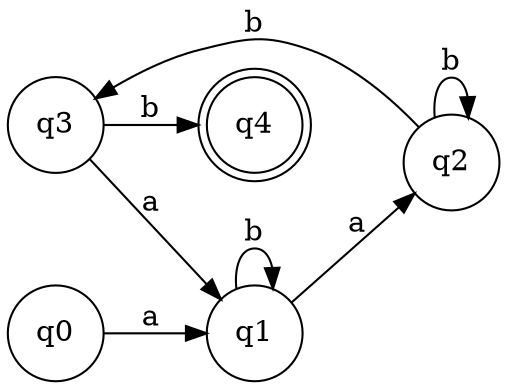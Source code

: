 digraph variant_3_nfa {
	rankdir=LR
	node [shape=doublecircle]
	q4
	node [shape=circle]
	q2
	node [shape=circle]
	q1
	node [shape=circle]
	q0
	node [shape=circle]
	q3
	q0 -> q1 [label=a]
	q1 -> q1 [label=b]
	q1 -> q2 [label=a]
	q2 -> q2 [label=b]
	q2 -> q3 [label=b]
	q3 -> q4 [label=b]
	q3 -> q1 [label=a]
}
